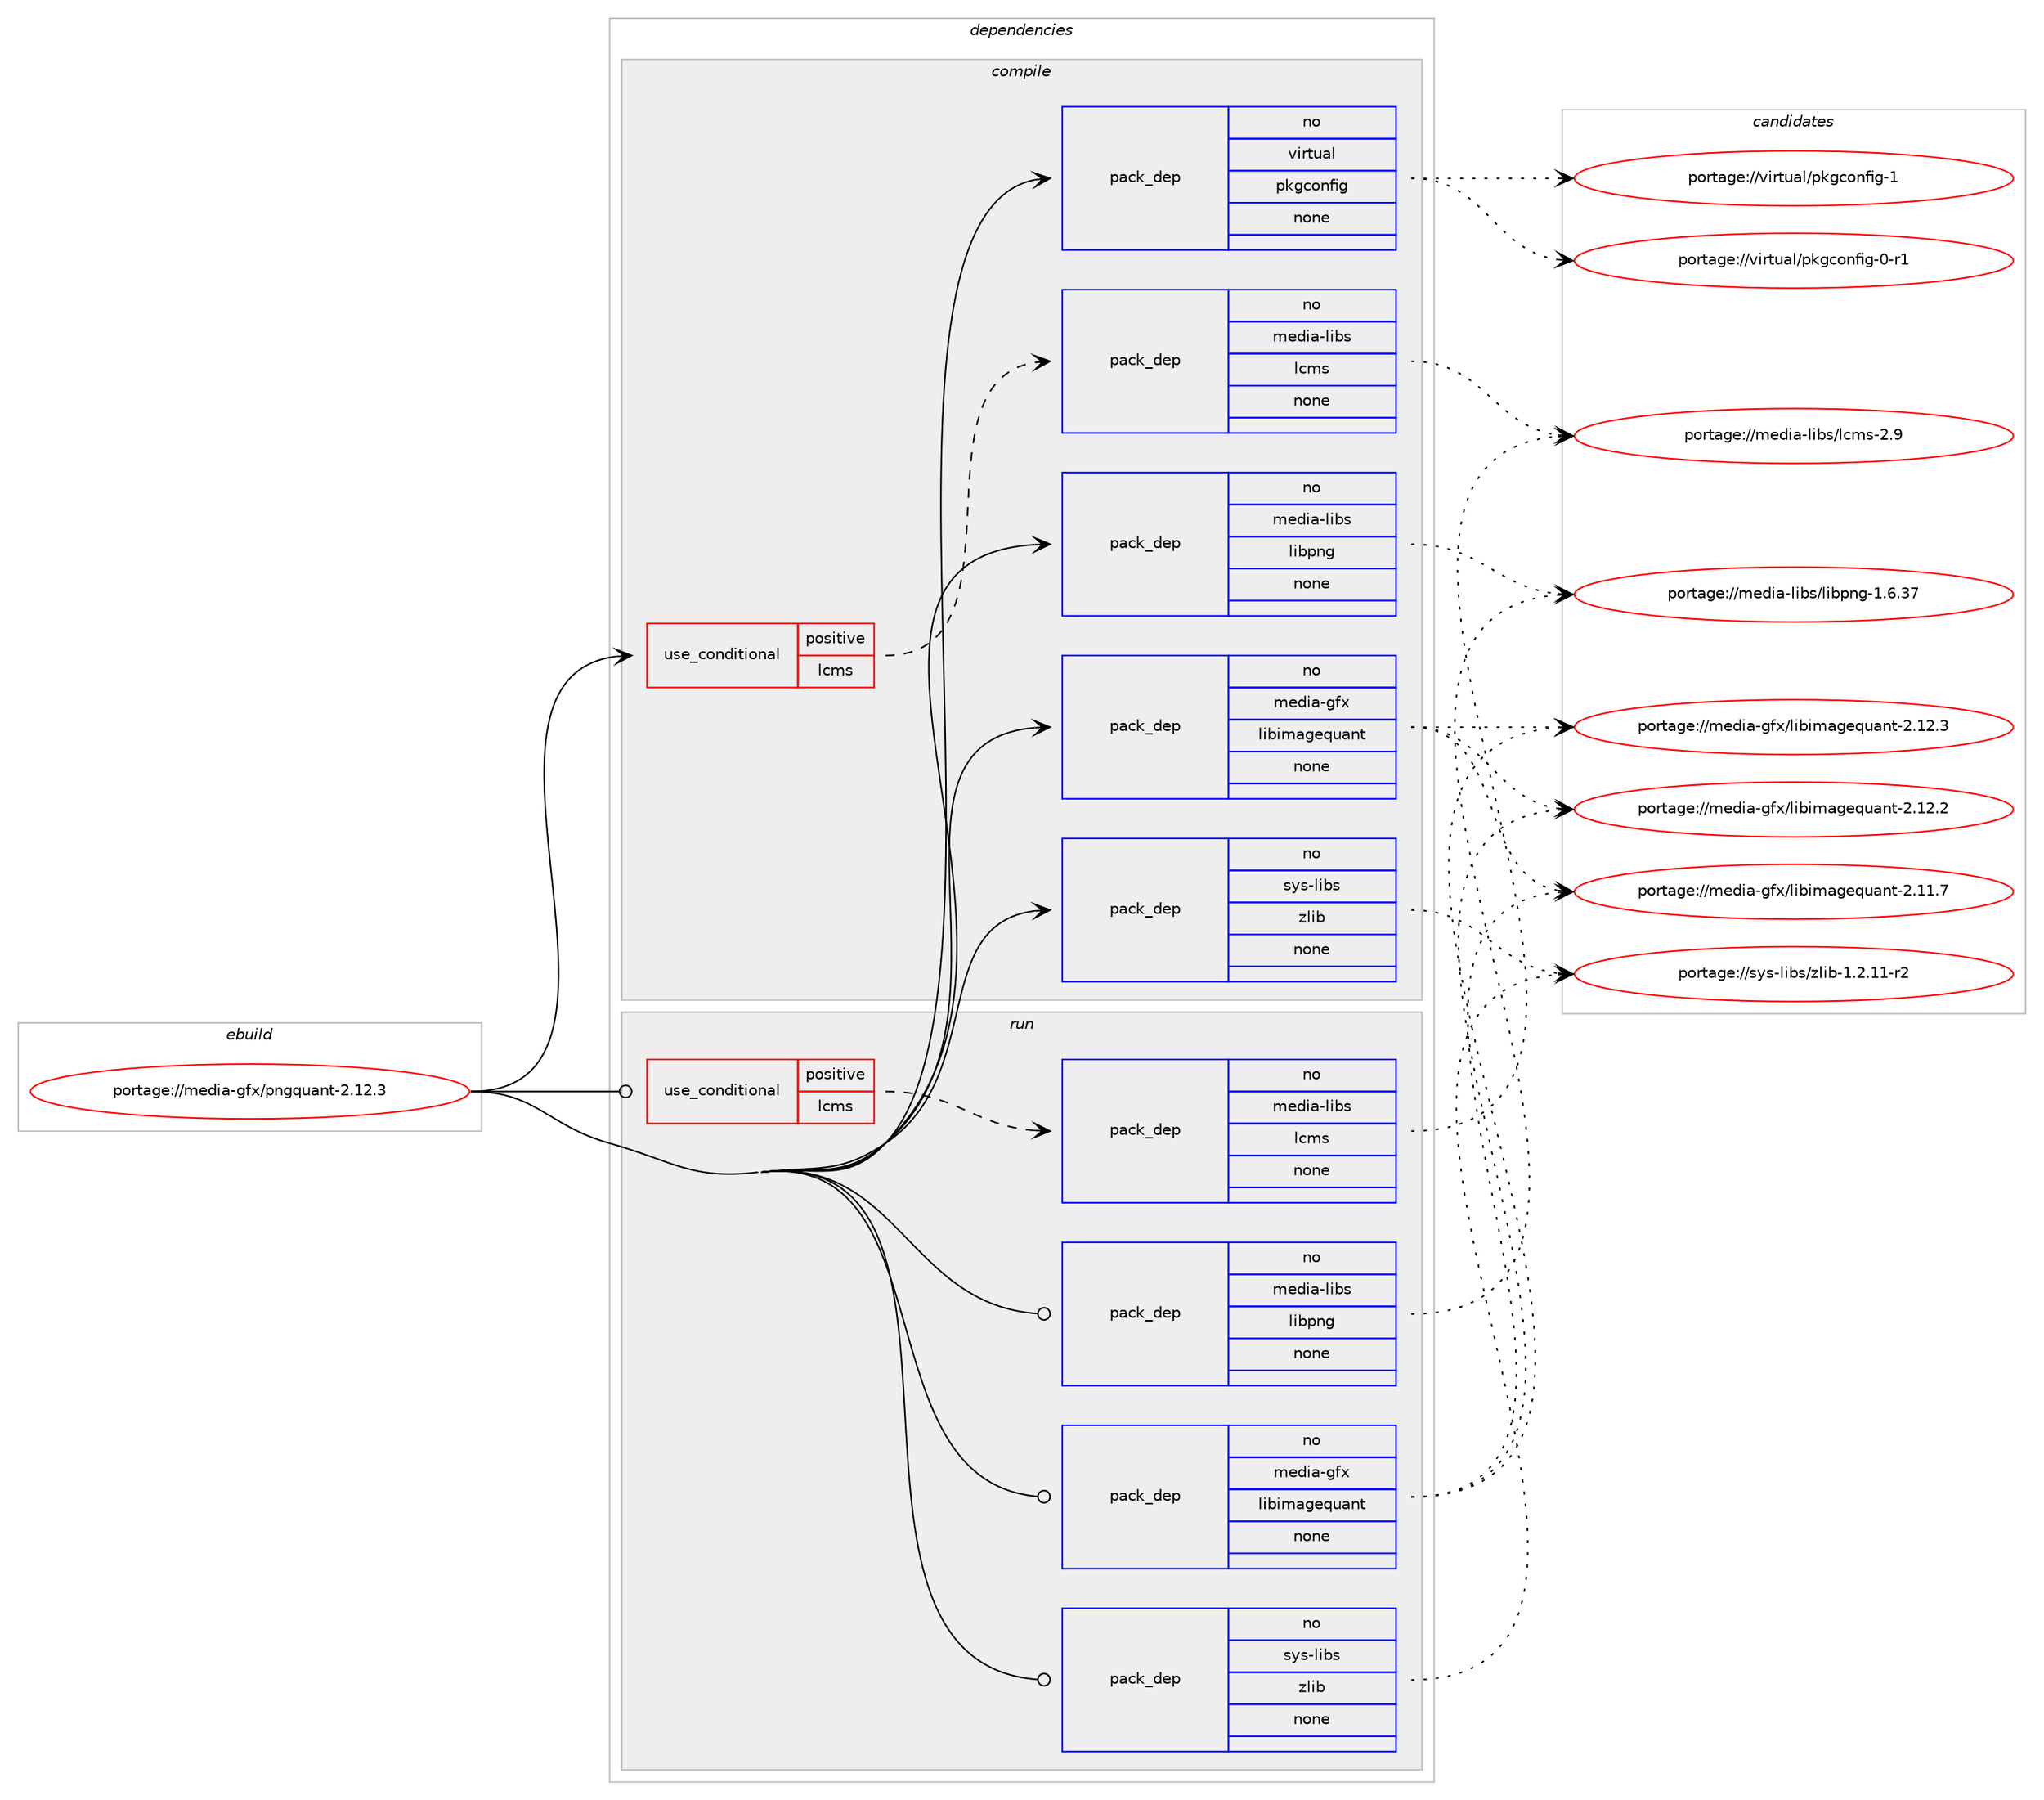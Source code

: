 digraph prolog {

# *************
# Graph options
# *************

newrank=true;
concentrate=true;
compound=true;
graph [rankdir=LR,fontname=Helvetica,fontsize=10,ranksep=1.5];#, ranksep=2.5, nodesep=0.2];
edge  [arrowhead=vee];
node  [fontname=Helvetica,fontsize=10];

# **********
# The ebuild
# **********

subgraph cluster_leftcol {
color=gray;
label=<<i>ebuild</i>>;
id [label="portage://media-gfx/pngquant-2.12.3", color=red, width=4, href="../media-gfx/pngquant-2.12.3.svg"];
}

# ****************
# The dependencies
# ****************

subgraph cluster_midcol {
color=gray;
label=<<i>dependencies</i>>;
subgraph cluster_compile {
fillcolor="#eeeeee";
style=filled;
label=<<i>compile</i>>;
subgraph cond50141 {
dependency218629 [label=<<TABLE BORDER="0" CELLBORDER="1" CELLSPACING="0" CELLPADDING="4"><TR><TD ROWSPAN="3" CELLPADDING="10">use_conditional</TD></TR><TR><TD>positive</TD></TR><TR><TD>lcms</TD></TR></TABLE>>, shape=none, color=red];
subgraph pack165101 {
dependency218630 [label=<<TABLE BORDER="0" CELLBORDER="1" CELLSPACING="0" CELLPADDING="4" WIDTH="220"><TR><TD ROWSPAN="6" CELLPADDING="30">pack_dep</TD></TR><TR><TD WIDTH="110">no</TD></TR><TR><TD>media-libs</TD></TR><TR><TD>lcms</TD></TR><TR><TD>none</TD></TR><TR><TD></TD></TR></TABLE>>, shape=none, color=blue];
}
dependency218629:e -> dependency218630:w [weight=20,style="dashed",arrowhead="vee"];
}
id:e -> dependency218629:w [weight=20,style="solid",arrowhead="vee"];
subgraph pack165102 {
dependency218631 [label=<<TABLE BORDER="0" CELLBORDER="1" CELLSPACING="0" CELLPADDING="4" WIDTH="220"><TR><TD ROWSPAN="6" CELLPADDING="30">pack_dep</TD></TR><TR><TD WIDTH="110">no</TD></TR><TR><TD>media-gfx</TD></TR><TR><TD>libimagequant</TD></TR><TR><TD>none</TD></TR><TR><TD></TD></TR></TABLE>>, shape=none, color=blue];
}
id:e -> dependency218631:w [weight=20,style="solid",arrowhead="vee"];
subgraph pack165103 {
dependency218632 [label=<<TABLE BORDER="0" CELLBORDER="1" CELLSPACING="0" CELLPADDING="4" WIDTH="220"><TR><TD ROWSPAN="6" CELLPADDING="30">pack_dep</TD></TR><TR><TD WIDTH="110">no</TD></TR><TR><TD>media-libs</TD></TR><TR><TD>libpng</TD></TR><TR><TD>none</TD></TR><TR><TD></TD></TR></TABLE>>, shape=none, color=blue];
}
id:e -> dependency218632:w [weight=20,style="solid",arrowhead="vee"];
subgraph pack165104 {
dependency218633 [label=<<TABLE BORDER="0" CELLBORDER="1" CELLSPACING="0" CELLPADDING="4" WIDTH="220"><TR><TD ROWSPAN="6" CELLPADDING="30">pack_dep</TD></TR><TR><TD WIDTH="110">no</TD></TR><TR><TD>sys-libs</TD></TR><TR><TD>zlib</TD></TR><TR><TD>none</TD></TR><TR><TD></TD></TR></TABLE>>, shape=none, color=blue];
}
id:e -> dependency218633:w [weight=20,style="solid",arrowhead="vee"];
subgraph pack165105 {
dependency218634 [label=<<TABLE BORDER="0" CELLBORDER="1" CELLSPACING="0" CELLPADDING="4" WIDTH="220"><TR><TD ROWSPAN="6" CELLPADDING="30">pack_dep</TD></TR><TR><TD WIDTH="110">no</TD></TR><TR><TD>virtual</TD></TR><TR><TD>pkgconfig</TD></TR><TR><TD>none</TD></TR><TR><TD></TD></TR></TABLE>>, shape=none, color=blue];
}
id:e -> dependency218634:w [weight=20,style="solid",arrowhead="vee"];
}
subgraph cluster_compileandrun {
fillcolor="#eeeeee";
style=filled;
label=<<i>compile and run</i>>;
}
subgraph cluster_run {
fillcolor="#eeeeee";
style=filled;
label=<<i>run</i>>;
subgraph cond50142 {
dependency218635 [label=<<TABLE BORDER="0" CELLBORDER="1" CELLSPACING="0" CELLPADDING="4"><TR><TD ROWSPAN="3" CELLPADDING="10">use_conditional</TD></TR><TR><TD>positive</TD></TR><TR><TD>lcms</TD></TR></TABLE>>, shape=none, color=red];
subgraph pack165106 {
dependency218636 [label=<<TABLE BORDER="0" CELLBORDER="1" CELLSPACING="0" CELLPADDING="4" WIDTH="220"><TR><TD ROWSPAN="6" CELLPADDING="30">pack_dep</TD></TR><TR><TD WIDTH="110">no</TD></TR><TR><TD>media-libs</TD></TR><TR><TD>lcms</TD></TR><TR><TD>none</TD></TR><TR><TD></TD></TR></TABLE>>, shape=none, color=blue];
}
dependency218635:e -> dependency218636:w [weight=20,style="dashed",arrowhead="vee"];
}
id:e -> dependency218635:w [weight=20,style="solid",arrowhead="odot"];
subgraph pack165107 {
dependency218637 [label=<<TABLE BORDER="0" CELLBORDER="1" CELLSPACING="0" CELLPADDING="4" WIDTH="220"><TR><TD ROWSPAN="6" CELLPADDING="30">pack_dep</TD></TR><TR><TD WIDTH="110">no</TD></TR><TR><TD>media-gfx</TD></TR><TR><TD>libimagequant</TD></TR><TR><TD>none</TD></TR><TR><TD></TD></TR></TABLE>>, shape=none, color=blue];
}
id:e -> dependency218637:w [weight=20,style="solid",arrowhead="odot"];
subgraph pack165108 {
dependency218638 [label=<<TABLE BORDER="0" CELLBORDER="1" CELLSPACING="0" CELLPADDING="4" WIDTH="220"><TR><TD ROWSPAN="6" CELLPADDING="30">pack_dep</TD></TR><TR><TD WIDTH="110">no</TD></TR><TR><TD>media-libs</TD></TR><TR><TD>libpng</TD></TR><TR><TD>none</TD></TR><TR><TD></TD></TR></TABLE>>, shape=none, color=blue];
}
id:e -> dependency218638:w [weight=20,style="solid",arrowhead="odot"];
subgraph pack165109 {
dependency218639 [label=<<TABLE BORDER="0" CELLBORDER="1" CELLSPACING="0" CELLPADDING="4" WIDTH="220"><TR><TD ROWSPAN="6" CELLPADDING="30">pack_dep</TD></TR><TR><TD WIDTH="110">no</TD></TR><TR><TD>sys-libs</TD></TR><TR><TD>zlib</TD></TR><TR><TD>none</TD></TR><TR><TD></TD></TR></TABLE>>, shape=none, color=blue];
}
id:e -> dependency218639:w [weight=20,style="solid",arrowhead="odot"];
}
}

# **************
# The candidates
# **************

subgraph cluster_choices {
rank=same;
color=gray;
label=<<i>candidates</i>>;

subgraph choice165101 {
color=black;
nodesep=1;
choice109101100105974510810598115471089910911545504657 [label="portage://media-libs/lcms-2.9", color=red, width=4,href="../media-libs/lcms-2.9.svg"];
dependency218630:e -> choice109101100105974510810598115471089910911545504657:w [style=dotted,weight="100"];
}
subgraph choice165102 {
color=black;
nodesep=1;
choice10910110010597451031021204710810598105109971031011131179711011645504649504651 [label="portage://media-gfx/libimagequant-2.12.3", color=red, width=4,href="../media-gfx/libimagequant-2.12.3.svg"];
choice10910110010597451031021204710810598105109971031011131179711011645504649504650 [label="portage://media-gfx/libimagequant-2.12.2", color=red, width=4,href="../media-gfx/libimagequant-2.12.2.svg"];
choice10910110010597451031021204710810598105109971031011131179711011645504649494655 [label="portage://media-gfx/libimagequant-2.11.7", color=red, width=4,href="../media-gfx/libimagequant-2.11.7.svg"];
dependency218631:e -> choice10910110010597451031021204710810598105109971031011131179711011645504649504651:w [style=dotted,weight="100"];
dependency218631:e -> choice10910110010597451031021204710810598105109971031011131179711011645504649504650:w [style=dotted,weight="100"];
dependency218631:e -> choice10910110010597451031021204710810598105109971031011131179711011645504649494655:w [style=dotted,weight="100"];
}
subgraph choice165103 {
color=black;
nodesep=1;
choice109101100105974510810598115471081059811211010345494654465155 [label="portage://media-libs/libpng-1.6.37", color=red, width=4,href="../media-libs/libpng-1.6.37.svg"];
dependency218632:e -> choice109101100105974510810598115471081059811211010345494654465155:w [style=dotted,weight="100"];
}
subgraph choice165104 {
color=black;
nodesep=1;
choice11512111545108105981154712210810598454946504649494511450 [label="portage://sys-libs/zlib-1.2.11-r2", color=red, width=4,href="../sys-libs/zlib-1.2.11-r2.svg"];
dependency218633:e -> choice11512111545108105981154712210810598454946504649494511450:w [style=dotted,weight="100"];
}
subgraph choice165105 {
color=black;
nodesep=1;
choice1181051141161179710847112107103991111101021051034549 [label="portage://virtual/pkgconfig-1", color=red, width=4,href="../virtual/pkgconfig-1.svg"];
choice11810511411611797108471121071039911111010210510345484511449 [label="portage://virtual/pkgconfig-0-r1", color=red, width=4,href="../virtual/pkgconfig-0-r1.svg"];
dependency218634:e -> choice1181051141161179710847112107103991111101021051034549:w [style=dotted,weight="100"];
dependency218634:e -> choice11810511411611797108471121071039911111010210510345484511449:w [style=dotted,weight="100"];
}
subgraph choice165106 {
color=black;
nodesep=1;
choice109101100105974510810598115471089910911545504657 [label="portage://media-libs/lcms-2.9", color=red, width=4,href="../media-libs/lcms-2.9.svg"];
dependency218636:e -> choice109101100105974510810598115471089910911545504657:w [style=dotted,weight="100"];
}
subgraph choice165107 {
color=black;
nodesep=1;
choice10910110010597451031021204710810598105109971031011131179711011645504649504651 [label="portage://media-gfx/libimagequant-2.12.3", color=red, width=4,href="../media-gfx/libimagequant-2.12.3.svg"];
choice10910110010597451031021204710810598105109971031011131179711011645504649504650 [label="portage://media-gfx/libimagequant-2.12.2", color=red, width=4,href="../media-gfx/libimagequant-2.12.2.svg"];
choice10910110010597451031021204710810598105109971031011131179711011645504649494655 [label="portage://media-gfx/libimagequant-2.11.7", color=red, width=4,href="../media-gfx/libimagequant-2.11.7.svg"];
dependency218637:e -> choice10910110010597451031021204710810598105109971031011131179711011645504649504651:w [style=dotted,weight="100"];
dependency218637:e -> choice10910110010597451031021204710810598105109971031011131179711011645504649504650:w [style=dotted,weight="100"];
dependency218637:e -> choice10910110010597451031021204710810598105109971031011131179711011645504649494655:w [style=dotted,weight="100"];
}
subgraph choice165108 {
color=black;
nodesep=1;
choice109101100105974510810598115471081059811211010345494654465155 [label="portage://media-libs/libpng-1.6.37", color=red, width=4,href="../media-libs/libpng-1.6.37.svg"];
dependency218638:e -> choice109101100105974510810598115471081059811211010345494654465155:w [style=dotted,weight="100"];
}
subgraph choice165109 {
color=black;
nodesep=1;
choice11512111545108105981154712210810598454946504649494511450 [label="portage://sys-libs/zlib-1.2.11-r2", color=red, width=4,href="../sys-libs/zlib-1.2.11-r2.svg"];
dependency218639:e -> choice11512111545108105981154712210810598454946504649494511450:w [style=dotted,weight="100"];
}
}

}
